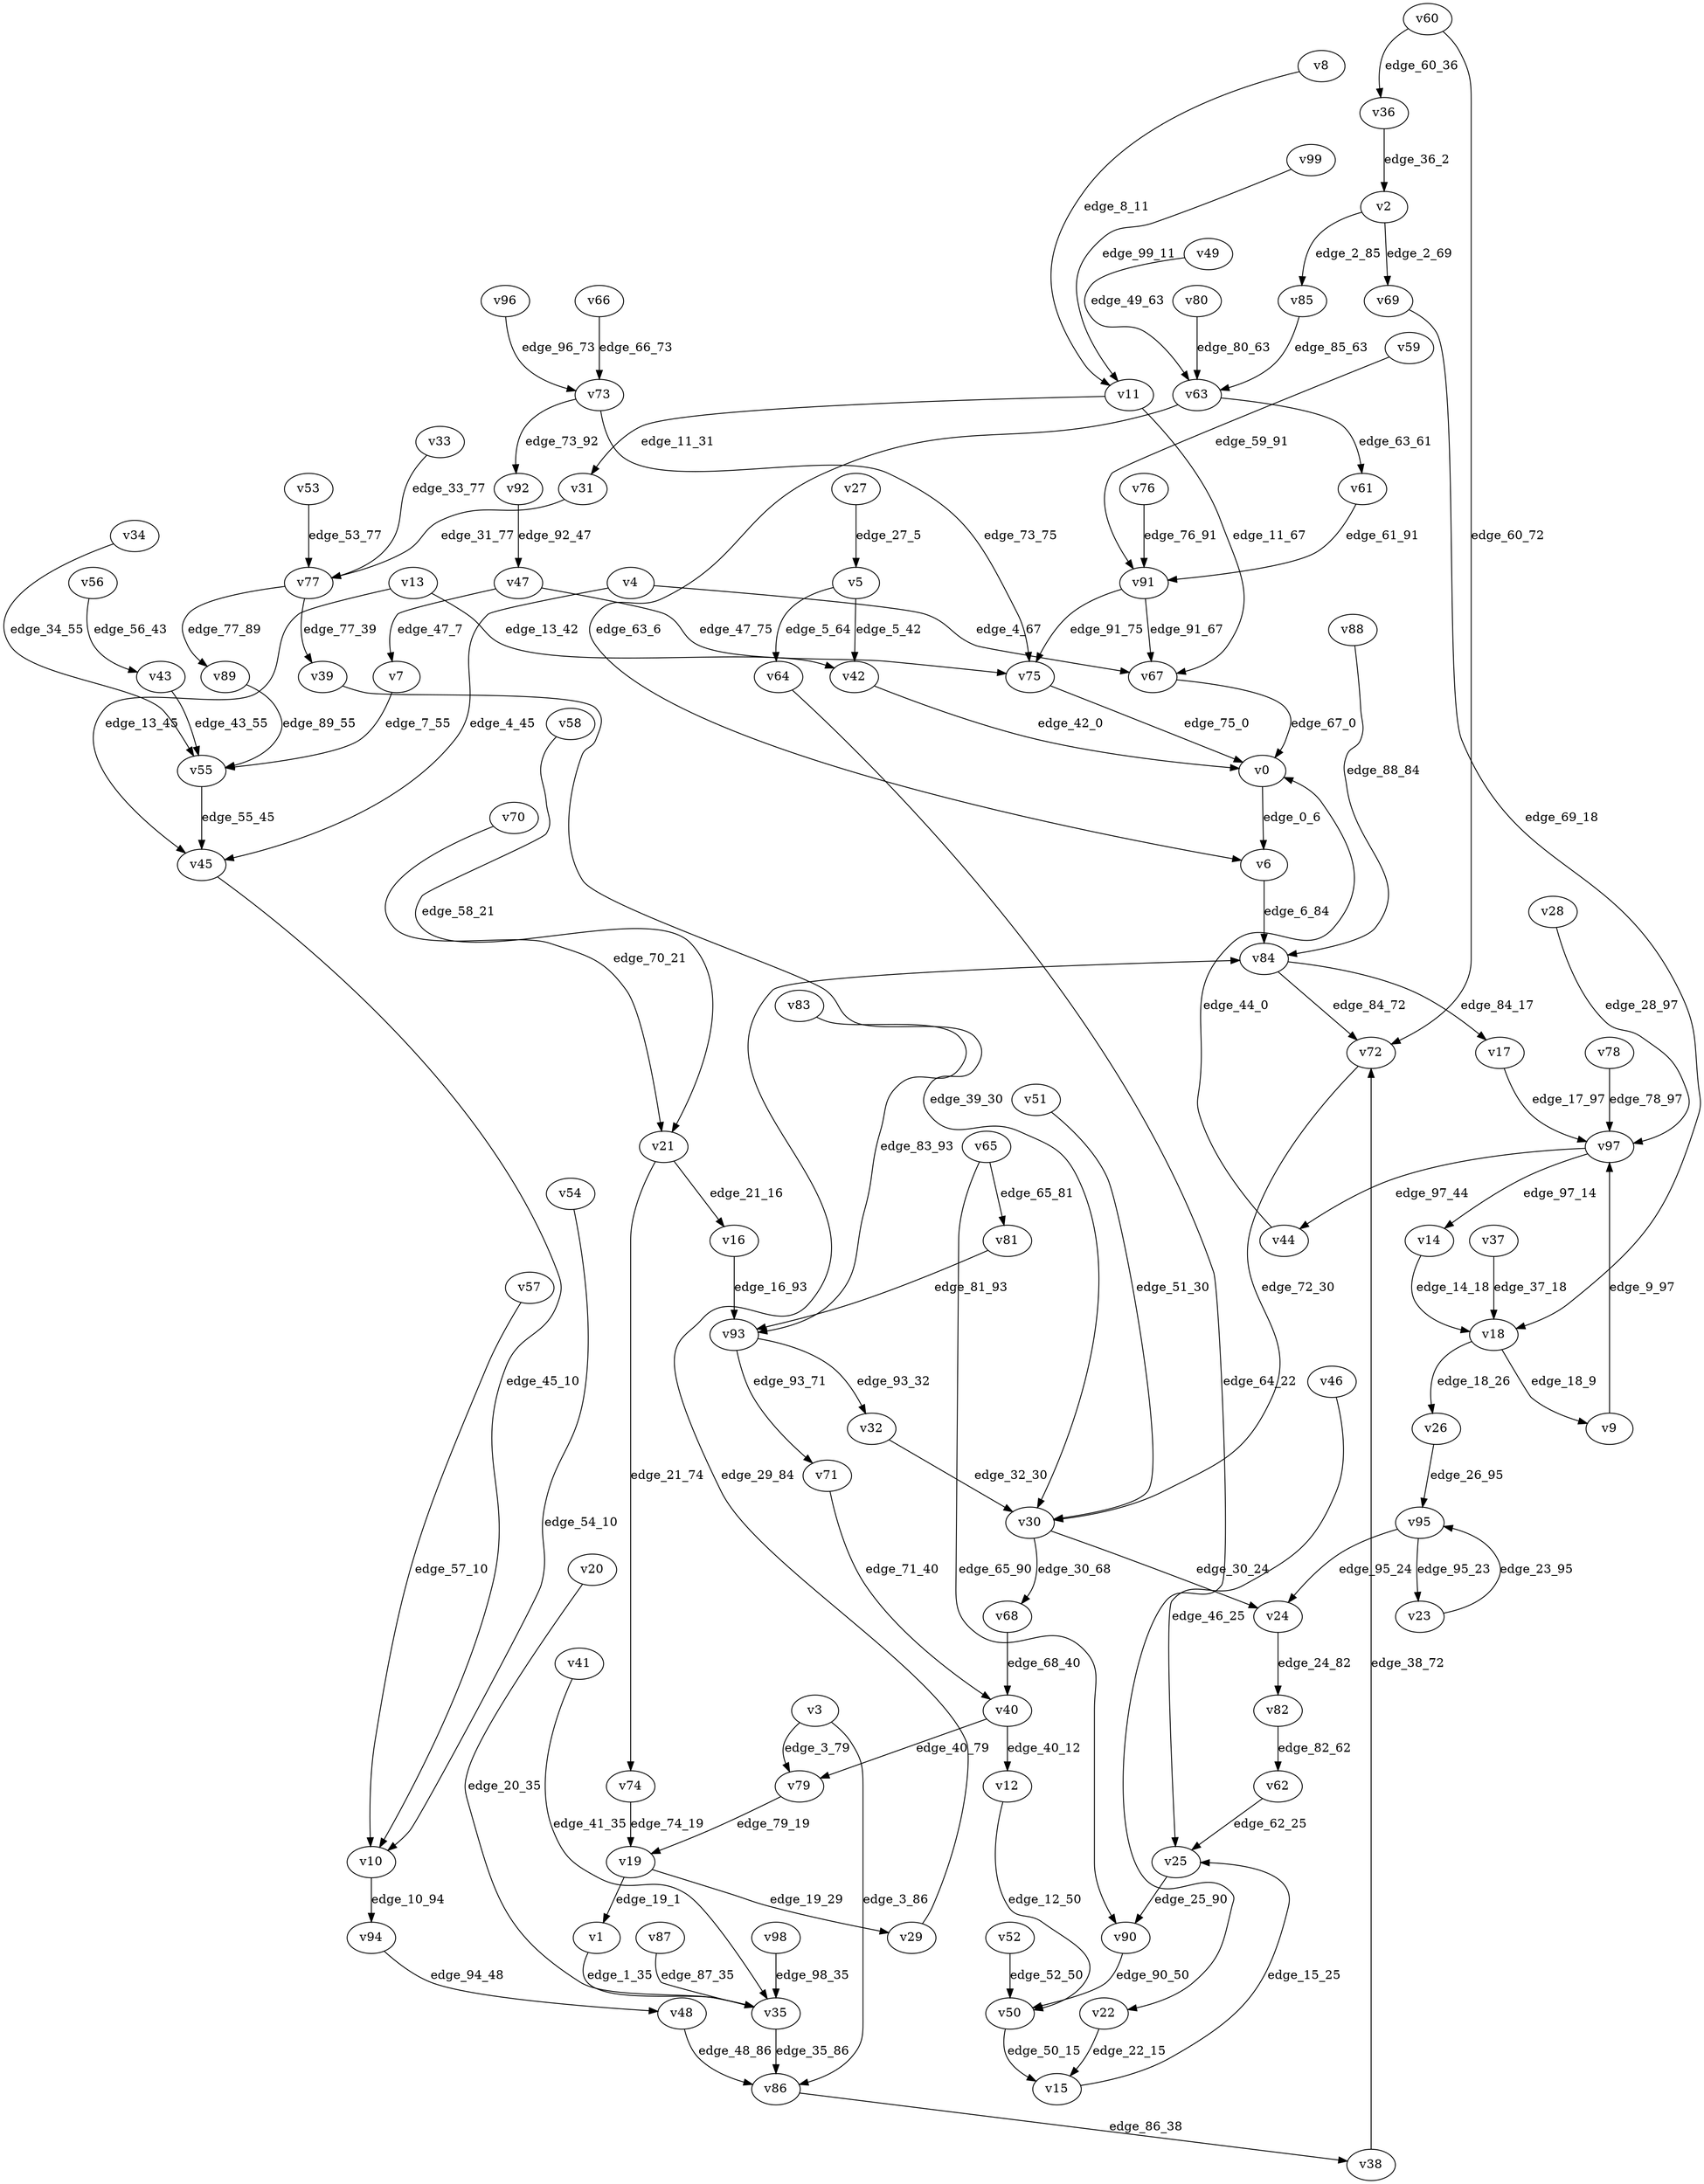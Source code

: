 digraph G {
    // Stochastic discounted game

    v0 [name="v0", player=-1];
    v1 [name="v1", player=0];
    v2 [name="v2", player=-1];
    v3 [name="v3", player=-1];
    v4 [name="v4", player=-1];
    v5 [name="v5", player=-1];
    v6 [name="v6", player=1];
    v7 [name="v7", player=0];
    v8 [name="v8", player=0];
    v9 [name="v9", player=0];
    v10 [name="v10", player=-1];
    v11 [name="v11", player=-1];
    v12 [name="v12", player=1];
    v13 [name="v13", player=-1];
    v14 [name="v14", player=1];
    v15 [name="v15", player=1];
    v16 [name="v16", player=1];
    v17 [name="v17", player=0];
    v18 [name="v18", player=-1];
    v19 [name="v19", player=-1];
    v20 [name="v20", player=0];
    v21 [name="v21", player=-1];
    v22 [name="v22", player=-1];
    v23 [name="v23", player=1];
    v24 [name="v24", player=1];
    v25 [name="v25", player=-1];
    v26 [name="v26", player=0];
    v27 [name="v27", player=1];
    v28 [name="v28", player=1];
    v29 [name="v29", player=1];
    v30 [name="v30", player=-1];
    v31 [name="v31", player=1];
    v32 [name="v32", player=0];
    v33 [name="v33", player=0];
    v34 [name="v34", player=0];
    v35 [name="v35", player=-1];
    v36 [name="v36", player=1];
    v37 [name="v37", player=0];
    v38 [name="v38", player=-1];
    v39 [name="v39", player=1];
    v40 [name="v40", player=-1];
    v41 [name="v41", player=0];
    v42 [name="v42", player=1];
    v43 [name="v43", player=1];
    v44 [name="v44", player=0];
    v45 [name="v45", player=1];
    v46 [name="v46", player=1];
    v47 [name="v47", player=-1];
    v48 [name="v48", player=-1];
    v49 [name="v49", player=0];
    v50 [name="v50", player=-1];
    v51 [name="v51", player=0];
    v52 [name="v52", player=0];
    v53 [name="v53", player=0];
    v54 [name="v54", player=0];
    v55 [name="v55", player=-1];
    v56 [name="v56", player=-1];
    v57 [name="v57", player=0];
    v58 [name="v58", player=1];
    v59 [name="v59", player=0];
    v60 [name="v60", player=-1];
    v61 [name="v61", player=1];
    v62 [name="v62", player=1];
    v63 [name="v63", player=-1];
    v64 [name="v64", player=1];
    v65 [name="v65", player=-1];
    v66 [name="v66", player=1];
    v67 [name="v67", player=0];
    v68 [name="v68", player=0];
    v69 [name="v69", player=0];
    v70 [name="v70", player=0];
    v71 [name="v71", player=0];
    v72 [name="v72", player=0];
    v73 [name="v73", player=-1];
    v74 [name="v74", player=1];
    v75 [name="v75", player=0];
    v76 [name="v76", player=1];
    v77 [name="v77", player=-1];
    v78 [name="v78", player=1];
    v79 [name="v79", player=0];
    v80 [name="v80", player=1];
    v81 [name="v81", player=1];
    v82 [name="v82", player=-1];
    v83 [name="v83", player=0];
    v84 [name="v84", player=-1];
    v85 [name="v85", player=0];
    v86 [name="v86", player=1];
    v87 [name="v87", player=1];
    v88 [name="v88", player=1];
    v89 [name="v89", player=1];
    v90 [name="v90", player=0];
    v91 [name="v91", player=-1];
    v92 [name="v92", player=1];
    v93 [name="v93", player=-1];
    v94 [name="v94", player=1];
    v95 [name="v95", player=-1];
    v96 [name="v96", player=0];
    v97 [name="v97", player=-1];
    v98 [name="v98", player=0];
    v99 [name="v99", player=1];

    v0 -> v6 [label="edge_0_6", probability=1.000000];
    v1 -> v35 [label="edge_1_35", weight=-7.557930, discount=0.612681];
    v2 -> v69 [label="edge_2_69", probability=0.543126];
    v2 -> v85 [label="edge_2_85", probability=0.456874];
    v3 -> v79 [label="edge_3_79", probability=0.497277];
    v3 -> v86 [label="edge_3_86", probability=0.502723];
    v4 -> v67 [label="edge_4_67", probability=0.527827];
    v4 -> v45 [label="edge_4_45", probability=0.472173];
    v5 -> v42 [label="edge_5_42", probability=0.693741];
    v5 -> v64 [label="edge_5_64", probability=0.306259];
    v6 -> v84 [label="edge_6_84", weight=7.904597, discount=0.370092];
    v7 -> v55 [label="edge_7_55", weight=-6.027716, discount=0.196916];
    v8 -> v11 [label="edge_8_11", weight=-5.534843, discount=0.417429];
    v9 -> v97 [label="edge_9_97", weight=4.814786, discount=0.322973];
    v10 -> v94 [label="edge_10_94", probability=1.000000];
    v11 -> v67 [label="edge_11_67", probability=0.591940];
    v11 -> v31 [label="edge_11_31", probability=0.408060];
    v12 -> v50 [label="edge_12_50", weight=-0.363599, discount=0.529910];
    v13 -> v45 [label="edge_13_45", probability=0.457651];
    v13 -> v42 [label="edge_13_42", probability=0.542349];
    v14 -> v18 [label="edge_14_18", weight=-7.639216, discount=0.549057];
    v15 -> v25 [label="edge_15_25", weight=-5.986736, discount=0.564893];
    v16 -> v93 [label="edge_16_93", weight=5.615904, discount=0.249691];
    v17 -> v97 [label="edge_17_97", weight=-9.501838, discount=0.342281];
    v18 -> v9 [label="edge_18_9", probability=0.302767];
    v18 -> v26 [label="edge_18_26", probability=0.697233];
    v19 -> v29 [label="edge_19_29", probability=0.686119];
    v19 -> v1 [label="edge_19_1", probability=0.313881];
    v20 -> v35 [label="edge_20_35", weight=-7.775720, discount=0.851110];
    v21 -> v16 [label="edge_21_16", probability=0.373248];
    v21 -> v74 [label="edge_21_74", probability=0.626752];
    v22 -> v15 [label="edge_22_15", probability=1.000000];
    v23 -> v95 [label="edge_23_95", weight=0.004861, discount=0.457603];
    v24 -> v82 [label="edge_24_82", weight=-9.620287, discount=0.251675];
    v25 -> v90 [label="edge_25_90", probability=1.000000];
    v26 -> v95 [label="edge_26_95", weight=-0.101797, discount=0.364204];
    v27 -> v5 [label="edge_27_5", weight=7.730049, discount=0.739804];
    v28 -> v97 [label="edge_28_97", weight=-7.604612, discount=0.709656];
    v29 -> v84 [label="edge_29_84", weight=-5.065290, discount=0.453045];
    v30 -> v68 [label="edge_30_68", probability=0.560537];
    v30 -> v24 [label="edge_30_24", probability=0.439463];
    v31 -> v77 [label="edge_31_77", weight=3.603535, discount=0.214157];
    v32 -> v30 [label="edge_32_30", weight=2.224669, discount=0.515309];
    v33 -> v77 [label="edge_33_77", weight=-8.900142, discount=0.139561];
    v34 -> v55 [label="edge_34_55", weight=-0.445227, discount=0.700834];
    v35 -> v86 [label="edge_35_86", probability=1.000000];
    v36 -> v2 [label="edge_36_2", weight=9.807048, discount=0.127988];
    v37 -> v18 [label="edge_37_18", weight=6.956184, discount=0.521514];
    v38 -> v72 [label="edge_38_72", probability=1.000000];
    v39 -> v30 [label="edge_39_30", weight=-4.419086, discount=0.174195];
    v40 -> v12 [label="edge_40_12", probability=0.638650];
    v40 -> v79 [label="edge_40_79", probability=0.361350];
    v41 -> v35 [label="edge_41_35", weight=-9.616486, discount=0.112313];
    v42 -> v0 [label="edge_42_0", weight=0.829728, discount=0.204259];
    v43 -> v55 [label="edge_43_55", weight=4.929912, discount=0.390716];
    v44 -> v0 [label="edge_44_0", weight=-6.629201, discount=0.810289];
    v45 -> v10 [label="edge_45_10", weight=-4.631436, discount=0.139110];
    v46 -> v25 [label="edge_46_25", weight=-9.015049, discount=0.193448];
    v47 -> v7 [label="edge_47_7", probability=0.597344];
    v47 -> v75 [label="edge_47_75", probability=0.402656];
    v48 -> v86 [label="edge_48_86", probability=1.000000];
    v49 -> v63 [label="edge_49_63", weight=-5.550229, discount=0.462681];
    v50 -> v15 [label="edge_50_15", probability=1.000000];
    v51 -> v30 [label="edge_51_30", weight=-7.451974, discount=0.287960];
    v52 -> v50 [label="edge_52_50", weight=9.961449, discount=0.672057];
    v53 -> v77 [label="edge_53_77", weight=6.115445, discount=0.538416];
    v54 -> v10 [label="edge_54_10", weight=-4.259202, discount=0.769012];
    v55 -> v45 [label="edge_55_45", probability=1.000000];
    v56 -> v43 [label="edge_56_43", probability=1.000000];
    v57 -> v10 [label="edge_57_10", weight=-1.438461, discount=0.102202];
    v58 -> v21 [label="edge_58_21", weight=-7.708634, discount=0.680172];
    v59 -> v91 [label="edge_59_91", weight=-2.399324, discount=0.119892];
    v60 -> v36 [label="edge_60_36", probability=0.689431];
    v60 -> v72 [label="edge_60_72", probability=0.310569];
    v61 -> v91 [label="edge_61_91", weight=-5.549176, discount=0.462385];
    v62 -> v25 [label="edge_62_25", weight=0.893140, discount=0.166814];
    v63 -> v6 [label="edge_63_6", probability=0.386075];
    v63 -> v61 [label="edge_63_61", probability=0.613925];
    v64 -> v22 [label="edge_64_22", weight=0.982784, discount=0.235834];
    v65 -> v90 [label="edge_65_90", probability=0.561484];
    v65 -> v81 [label="edge_65_81", probability=0.438516];
    v66 -> v73 [label="edge_66_73", weight=7.104333, discount=0.367622];
    v67 -> v0 [label="edge_67_0", weight=0.176162, discount=0.406529];
    v68 -> v40 [label="edge_68_40", weight=6.902061, discount=0.429851];
    v69 -> v18 [label="edge_69_18", weight=-4.498796, discount=0.238107];
    v70 -> v21 [label="edge_70_21", weight=-9.864588, discount=0.669302];
    v71 -> v40 [label="edge_71_40", weight=1.487053, discount=0.834777];
    v72 -> v30 [label="edge_72_30", weight=-2.202444, discount=0.665352];
    v73 -> v75 [label="edge_73_75", probability=0.435324];
    v73 -> v92 [label="edge_73_92", probability=0.564676];
    v74 -> v19 [label="edge_74_19", weight=6.785871, discount=0.344789];
    v75 -> v0 [label="edge_75_0", weight=-1.701425, discount=0.648695];
    v76 -> v91 [label="edge_76_91", weight=9.877007, discount=0.270423];
    v77 -> v89 [label="edge_77_89", probability=0.483185];
    v77 -> v39 [label="edge_77_39", probability=0.516815];
    v78 -> v97 [label="edge_78_97", weight=5.693671, discount=0.695622];
    v79 -> v19 [label="edge_79_19", weight=-9.367972, discount=0.528961];
    v80 -> v63 [label="edge_80_63", weight=2.643449, discount=0.865133];
    v81 -> v93 [label="edge_81_93", weight=-8.521010, discount=0.340931];
    v82 -> v62 [label="edge_82_62", probability=1.000000];
    v83 -> v93 [label="edge_83_93", weight=-8.805274, discount=0.768383];
    v84 -> v17 [label="edge_84_17", probability=0.380179];
    v84 -> v72 [label="edge_84_72", probability=0.619821];
    v85 -> v63 [label="edge_85_63", weight=-0.360275, discount=0.814332];
    v86 -> v38 [label="edge_86_38", weight=-6.301659, discount=0.490958];
    v87 -> v35 [label="edge_87_35", weight=2.249019, discount=0.859411];
    v88 -> v84 [label="edge_88_84", weight=0.553234, discount=0.440727];
    v89 -> v55 [label="edge_89_55", weight=-1.932594, discount=0.850398];
    v90 -> v50 [label="edge_90_50", weight=3.307016, discount=0.533945];
    v91 -> v67 [label="edge_91_67", probability=0.316108];
    v91 -> v75 [label="edge_91_75", probability=0.683892];
    v92 -> v47 [label="edge_92_47", weight=8.119301, discount=0.882486];
    v93 -> v71 [label="edge_93_71", probability=0.304767];
    v93 -> v32 [label="edge_93_32", probability=0.695233];
    v94 -> v48 [label="edge_94_48", weight=-9.104715, discount=0.490021];
    v95 -> v23 [label="edge_95_23", probability=0.683178];
    v95 -> v24 [label="edge_95_24", probability=0.316822];
    v96 -> v73 [label="edge_96_73", weight=6.811831, discount=0.749809];
    v97 -> v14 [label="edge_97_14", probability=0.699769];
    v97 -> v44 [label="edge_97_44", probability=0.300231];
    v98 -> v35 [label="edge_98_35", weight=4.482489, discount=0.748962];
    v99 -> v11 [label="edge_99_11", weight=-1.175949, discount=0.181937];
}
